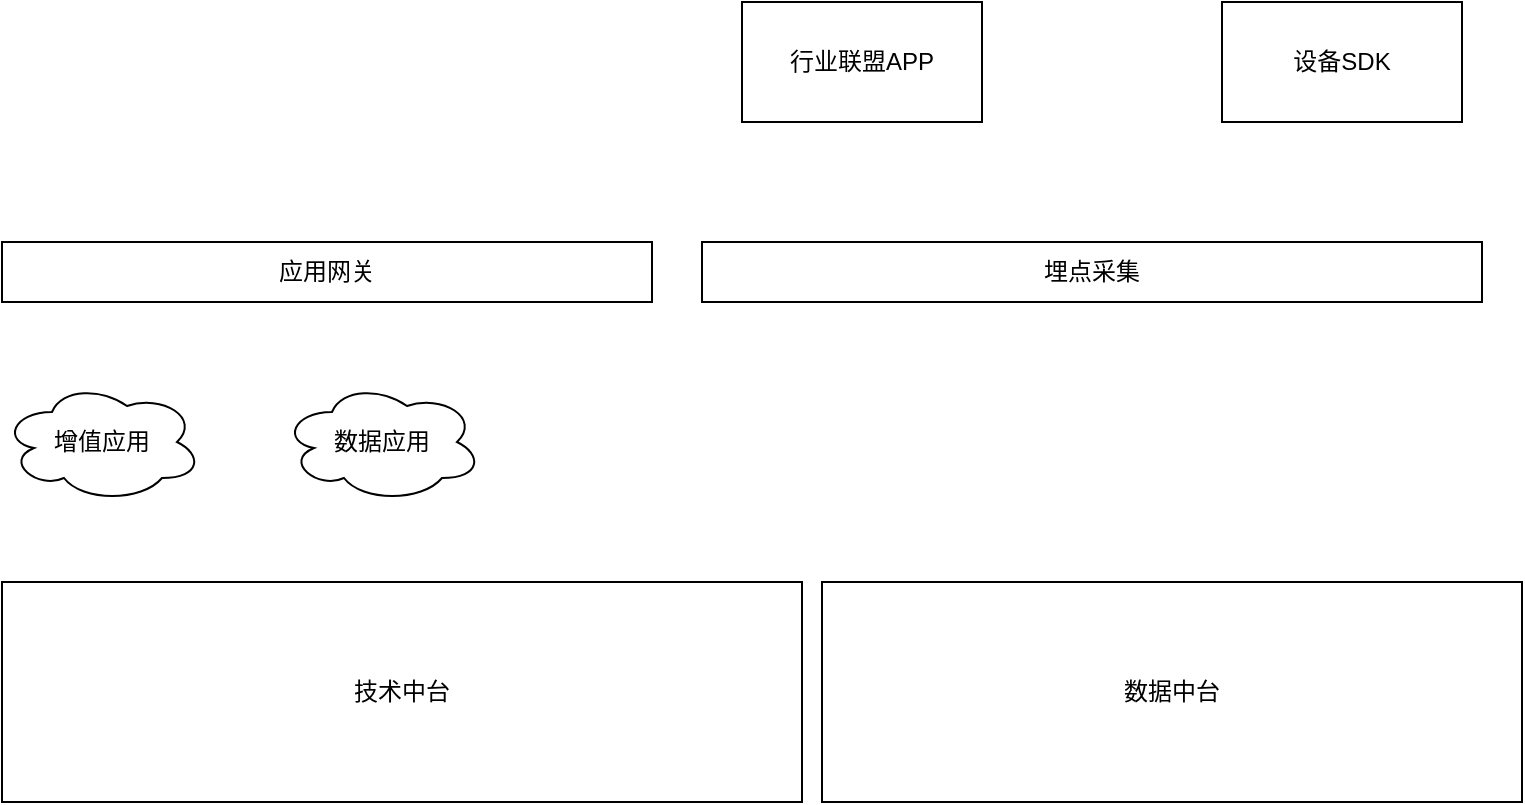 <mxfile pages="1" version="11.2.8" type="github"><diagram id="RDssqycXmtN_udW76FSY" name="Page-1"><mxGraphModel dx="1038" dy="580" grid="1" gridSize="10" guides="1" tooltips="1" connect="1" arrows="1" fold="1" page="1" pageScale="1" pageWidth="827" pageHeight="1169" math="0" shadow="0"><root><mxCell id="0"/><mxCell id="1" parent="0"/><mxCell id="qFKwttBeiQTDOOdt8ZA--1" value="行业联盟APP" style="rounded=0;whiteSpace=wrap;html=1;" vertex="1" parent="1"><mxGeometry x="400" y="60" width="120" height="60" as="geometry"/></mxCell><mxCell id="qFKwttBeiQTDOOdt8ZA--2" value="设备SDK" style="rounded=0;whiteSpace=wrap;html=1;" vertex="1" parent="1"><mxGeometry x="640" y="60" width="120" height="60" as="geometry"/></mxCell><mxCell id="qFKwttBeiQTDOOdt8ZA--3" value="埋点采集" style="rounded=0;whiteSpace=wrap;html=1;" vertex="1" parent="1"><mxGeometry x="380" y="180" width="390" height="30" as="geometry"/></mxCell><mxCell id="qFKwttBeiQTDOOdt8ZA--5" value="增值应用" style="ellipse;shape=cloud;whiteSpace=wrap;html=1;" vertex="1" parent="1"><mxGeometry x="30" y="250" width="100" height="60" as="geometry"/></mxCell><mxCell id="qFKwttBeiQTDOOdt8ZA--6" value="应用网关" style="rounded=0;whiteSpace=wrap;html=1;" vertex="1" parent="1"><mxGeometry x="30" y="180" width="325" height="30" as="geometry"/></mxCell><mxCell id="qFKwttBeiQTDOOdt8ZA--7" value="数据应用" style="ellipse;shape=cloud;whiteSpace=wrap;html=1;" vertex="1" parent="1"><mxGeometry x="170" y="250" width="100" height="60" as="geometry"/></mxCell><mxCell id="qFKwttBeiQTDOOdt8ZA--8" value="技术中台" style="rounded=0;whiteSpace=wrap;html=1;" vertex="1" parent="1"><mxGeometry x="30" y="350" width="400" height="110" as="geometry"/></mxCell><mxCell id="qFKwttBeiQTDOOdt8ZA--9" value="数据中台" style="rounded=0;whiteSpace=wrap;html=1;" vertex="1" parent="1"><mxGeometry x="440" y="350" width="350" height="110" as="geometry"/></mxCell></root></mxGraphModel></diagram></mxfile>